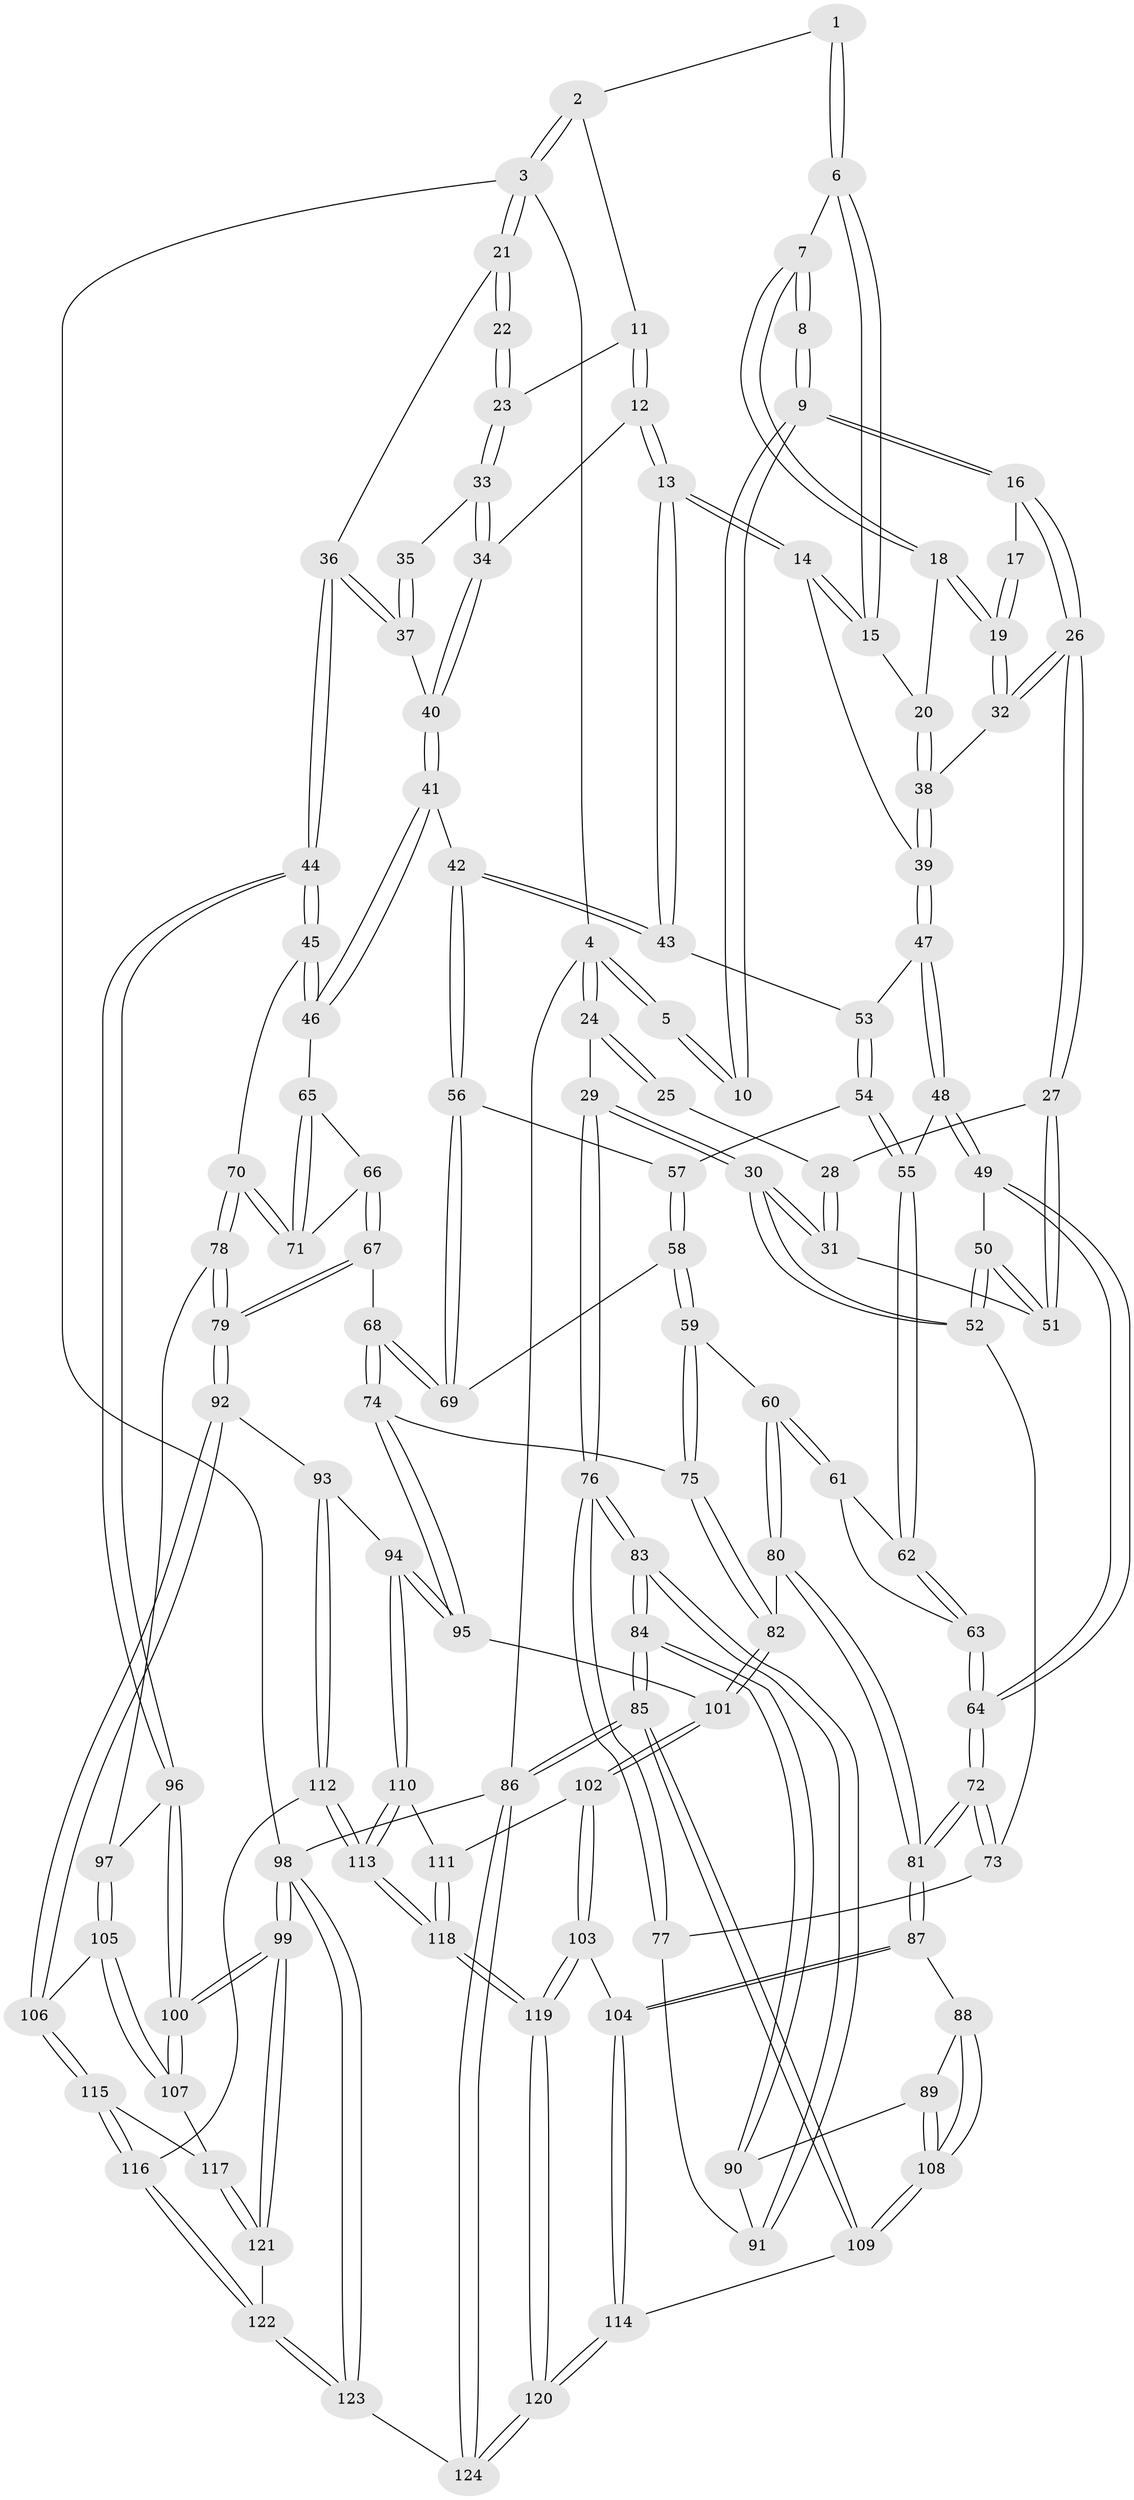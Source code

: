 // coarse degree distribution, {3: 0.1111111111111111, 4: 0.5, 8: 0.013888888888888888, 2: 0.013888888888888888, 5: 0.3055555555555556, 6: 0.05555555555555555}
// Generated by graph-tools (version 1.1) at 2025/52/02/27/25 19:52:41]
// undirected, 124 vertices, 307 edges
graph export_dot {
graph [start="1"]
  node [color=gray90,style=filled];
  1 [pos="+0.46445059768118463+0"];
  2 [pos="+0.8329584937290494+0"];
  3 [pos="+1+0"];
  4 [pos="+0+0"];
  5 [pos="+0.10313406051759123+0"];
  6 [pos="+0.4641756573148462+0"];
  7 [pos="+0.34873614284426807+0.026019592289393337"];
  8 [pos="+0.33788382640409254+0.028868979913949787"];
  9 [pos="+0.15401364105509202+0"];
  10 [pos="+0.14260390757634747+0"];
  11 [pos="+0.8074265159661763+0"];
  12 [pos="+0.7497544080647964+0.031654405611651"];
  13 [pos="+0.6415372109403265+0.17265937387598446"];
  14 [pos="+0.5780526234981083+0.13117343774683504"];
  15 [pos="+0.5173973181264198+0.0601013467772411"];
  16 [pos="+0.15927485024512666+0.010058034453485921"];
  17 [pos="+0.30045499496612493+0.05327441270036286"];
  18 [pos="+0.3463890105718259+0.09755465964792347"];
  19 [pos="+0.2573989670901638+0.13083178611735663"];
  20 [pos="+0.39130313188994353+0.1379477712002312"];
  21 [pos="+1+0.14529040272412652"];
  22 [pos="+0.9922535487992005+0.1002580253478911"];
  23 [pos="+0.9055588416798703+0.07820109363837963"];
  24 [pos="+0+0.051527973843502085"];
  25 [pos="+0.03799475157790288+0.06295886997873786"];
  26 [pos="+0.18849953700075472+0.17071806469227171"];
  27 [pos="+0.1866262252122445+0.17581596311948766"];
  28 [pos="+0.03580753926735307+0.10052212330167191"];
  29 [pos="+0+0.2577531691116211"];
  30 [pos="+0+0.2536356929005487"];
  31 [pos="+0+0.20517581939515736"];
  32 [pos="+0.21773079644844187+0.1590393246221554"];
  33 [pos="+0.8729670105702922+0.1466442294440079"];
  34 [pos="+0.8633253445492498+0.15910223906882195"];
  35 [pos="+0.9254619436253287+0.15279759714604307"];
  36 [pos="+1+0.2924103324810433"];
  37 [pos="+0.9728646447554296+0.20153524845184406"];
  38 [pos="+0.3823506970058167+0.16752171065905927"];
  39 [pos="+0.39766150646729287+0.24505701543208697"];
  40 [pos="+0.858428078387118+0.17657907425537073"];
  41 [pos="+0.7968634170448983+0.25514400609321286"];
  42 [pos="+0.6860226086350123+0.24422529270240928"];
  43 [pos="+0.6432851810968235+0.1779647446853767"];
  44 [pos="+1+0.34126175665157055"];
  45 [pos="+1+0.36047256690139234"];
  46 [pos="+0.8688924645246636+0.3130485132894369"];
  47 [pos="+0.39740741187733164+0.24590953968332033"];
  48 [pos="+0.3740748885809044+0.2861417311895366"];
  49 [pos="+0.241353171638688+0.28554138675626256"];
  50 [pos="+0.2108437146161987+0.27690574458269424"];
  51 [pos="+0.18645599331474313+0.1765569423640069"];
  52 [pos="+0.14964683297339357+0.3561864515881956"];
  53 [pos="+0.5212478361327084+0.26434699156052854"];
  54 [pos="+0.48205631676167093+0.33676278121752107"];
  55 [pos="+0.3870875596439419+0.30531806145646906"];
  56 [pos="+0.6687651717963371+0.30586583864722044"];
  57 [pos="+0.4823522987210164+0.3371279932549944"];
  58 [pos="+0.5028501904782824+0.396091921230071"];
  59 [pos="+0.4816392957761517+0.4512351005605031"];
  60 [pos="+0.471656898087071+0.4550528036401919"];
  61 [pos="+0.45401553784580395+0.44663749299509037"];
  62 [pos="+0.3864552670971813+0.35438274932392205"];
  63 [pos="+0.33202290641381454+0.45044297410878276"];
  64 [pos="+0.3278671569666706+0.45326181712423225"];
  65 [pos="+0.8652711389055204+0.31958540328381163"];
  66 [pos="+0.7836054103705005+0.4345007548914523"];
  67 [pos="+0.6872746840384114+0.4431389491362586"];
  68 [pos="+0.6778377766040357+0.43991413518609324"];
  69 [pos="+0.6617719293868397+0.361184369853891"];
  70 [pos="+0.8756268505051901+0.5020492443613013"];
  71 [pos="+0.8392049873450519+0.4675354518772944"];
  72 [pos="+0.29805319032274175+0.5092106878605803"];
  73 [pos="+0.14862185794124277+0.36831684655346103"];
  74 [pos="+0.6174570425235604+0.5182436075009826"];
  75 [pos="+0.6019701830586784+0.5165681474468397"];
  76 [pos="+0+0.36208125221464116"];
  77 [pos="+0.1026814135555322+0.4534617306027029"];
  78 [pos="+0.8641390830830797+0.5447730384520992"];
  79 [pos="+0.8126818107530773+0.5813216355963104"];
  80 [pos="+0.4280908139933641+0.5473751100943034"];
  81 [pos="+0.3000345306506033+0.5959835628922436"];
  82 [pos="+0.48704777629864593+0.5807496708513804"];
  83 [pos="+0+0.5737213555988229"];
  84 [pos="+0+0.7668634888572156"];
  85 [pos="+0+1"];
  86 [pos="+0+1"];
  87 [pos="+0.28718219996131344+0.6199933793619291"];
  88 [pos="+0.24296535330932675+0.6205367099879503"];
  89 [pos="+0.152987912846797+0.5871465438306749"];
  90 [pos="+0.12599755652219802+0.5722611182433165"];
  91 [pos="+0.10098830664734897+0.4736169555479657"];
  92 [pos="+0.775919358820332+0.6622581245112571"];
  93 [pos="+0.6784157243034306+0.6610365141309728"];
  94 [pos="+0.6647485301996975+0.6537759460498221"];
  95 [pos="+0.6408037716205912+0.6171607445894469"];
  96 [pos="+1+0.3889402577017787"];
  97 [pos="+0.9388047902060408+0.5912643264959822"];
  98 [pos="+1+1"];
  99 [pos="+1+1"];
  100 [pos="+1+0.774102247593463"];
  101 [pos="+0.5013183296662189+0.6384339207181643"];
  102 [pos="+0.46403281850002837+0.715142085404855"];
  103 [pos="+0.3604393997870241+0.7258346289191471"];
  104 [pos="+0.34514798260362517+0.723308903580506"];
  105 [pos="+0.9671827886586316+0.676478577776212"];
  106 [pos="+0.7774948697902784+0.6641894074717828"];
  107 [pos="+1+0.7366176077893155"];
  108 [pos="+0+0.9725216273419474"];
  109 [pos="+0+0.9784496325478291"];
  110 [pos="+0.5517585045922684+0.7342237525926981"];
  111 [pos="+0.46830590534470745+0.7174843871168998"];
  112 [pos="+0.655163913618489+0.8806330312970723"];
  113 [pos="+0.6168984908681157+0.898043355517007"];
  114 [pos="+0.28788341851424043+0.8450424118207338"];
  115 [pos="+0.8138605864467349+0.7703116553621594"];
  116 [pos="+0.6965248363985778+0.8807661798218945"];
  117 [pos="+0.8886462299054909+0.8095712910516036"];
  118 [pos="+0.548952476763328+0.9660440569206276"];
  119 [pos="+0.5426865776292519+0.9748185928516486"];
  120 [pos="+0.499112857651917+1"];
  121 [pos="+0.8880449094961513+0.8343987611641114"];
  122 [pos="+0.8438434542903551+0.9822348413759583"];
  123 [pos="+1+1"];
  124 [pos="+0.4953891275104554+1"];
  1 -- 2;
  1 -- 6;
  1 -- 6;
  2 -- 3;
  2 -- 3;
  2 -- 11;
  3 -- 4;
  3 -- 21;
  3 -- 21;
  3 -- 98;
  4 -- 5;
  4 -- 5;
  4 -- 24;
  4 -- 24;
  4 -- 86;
  5 -- 10;
  5 -- 10;
  6 -- 7;
  6 -- 15;
  6 -- 15;
  7 -- 8;
  7 -- 8;
  7 -- 18;
  7 -- 18;
  8 -- 9;
  8 -- 9;
  9 -- 10;
  9 -- 10;
  9 -- 16;
  9 -- 16;
  11 -- 12;
  11 -- 12;
  11 -- 23;
  12 -- 13;
  12 -- 13;
  12 -- 34;
  13 -- 14;
  13 -- 14;
  13 -- 43;
  13 -- 43;
  14 -- 15;
  14 -- 15;
  14 -- 39;
  15 -- 20;
  16 -- 17;
  16 -- 26;
  16 -- 26;
  17 -- 19;
  17 -- 19;
  18 -- 19;
  18 -- 19;
  18 -- 20;
  19 -- 32;
  19 -- 32;
  20 -- 38;
  20 -- 38;
  21 -- 22;
  21 -- 22;
  21 -- 36;
  22 -- 23;
  22 -- 23;
  23 -- 33;
  23 -- 33;
  24 -- 25;
  24 -- 25;
  24 -- 29;
  25 -- 28;
  26 -- 27;
  26 -- 27;
  26 -- 32;
  26 -- 32;
  27 -- 28;
  27 -- 51;
  27 -- 51;
  28 -- 31;
  28 -- 31;
  29 -- 30;
  29 -- 30;
  29 -- 76;
  29 -- 76;
  30 -- 31;
  30 -- 31;
  30 -- 52;
  30 -- 52;
  31 -- 51;
  32 -- 38;
  33 -- 34;
  33 -- 34;
  33 -- 35;
  34 -- 40;
  34 -- 40;
  35 -- 37;
  35 -- 37;
  36 -- 37;
  36 -- 37;
  36 -- 44;
  36 -- 44;
  37 -- 40;
  38 -- 39;
  38 -- 39;
  39 -- 47;
  39 -- 47;
  40 -- 41;
  40 -- 41;
  41 -- 42;
  41 -- 46;
  41 -- 46;
  42 -- 43;
  42 -- 43;
  42 -- 56;
  42 -- 56;
  43 -- 53;
  44 -- 45;
  44 -- 45;
  44 -- 96;
  44 -- 96;
  45 -- 46;
  45 -- 46;
  45 -- 70;
  46 -- 65;
  47 -- 48;
  47 -- 48;
  47 -- 53;
  48 -- 49;
  48 -- 49;
  48 -- 55;
  49 -- 50;
  49 -- 64;
  49 -- 64;
  50 -- 51;
  50 -- 51;
  50 -- 52;
  50 -- 52;
  52 -- 73;
  53 -- 54;
  53 -- 54;
  54 -- 55;
  54 -- 55;
  54 -- 57;
  55 -- 62;
  55 -- 62;
  56 -- 57;
  56 -- 69;
  56 -- 69;
  57 -- 58;
  57 -- 58;
  58 -- 59;
  58 -- 59;
  58 -- 69;
  59 -- 60;
  59 -- 75;
  59 -- 75;
  60 -- 61;
  60 -- 61;
  60 -- 80;
  60 -- 80;
  61 -- 62;
  61 -- 63;
  62 -- 63;
  62 -- 63;
  63 -- 64;
  63 -- 64;
  64 -- 72;
  64 -- 72;
  65 -- 66;
  65 -- 71;
  65 -- 71;
  66 -- 67;
  66 -- 67;
  66 -- 71;
  67 -- 68;
  67 -- 79;
  67 -- 79;
  68 -- 69;
  68 -- 69;
  68 -- 74;
  68 -- 74;
  70 -- 71;
  70 -- 71;
  70 -- 78;
  70 -- 78;
  72 -- 73;
  72 -- 73;
  72 -- 81;
  72 -- 81;
  73 -- 77;
  74 -- 75;
  74 -- 95;
  74 -- 95;
  75 -- 82;
  75 -- 82;
  76 -- 77;
  76 -- 77;
  76 -- 83;
  76 -- 83;
  77 -- 91;
  78 -- 79;
  78 -- 79;
  78 -- 97;
  79 -- 92;
  79 -- 92;
  80 -- 81;
  80 -- 81;
  80 -- 82;
  81 -- 87;
  81 -- 87;
  82 -- 101;
  82 -- 101;
  83 -- 84;
  83 -- 84;
  83 -- 91;
  83 -- 91;
  84 -- 85;
  84 -- 85;
  84 -- 90;
  84 -- 90;
  85 -- 86;
  85 -- 86;
  85 -- 109;
  85 -- 109;
  86 -- 124;
  86 -- 124;
  86 -- 98;
  87 -- 88;
  87 -- 104;
  87 -- 104;
  88 -- 89;
  88 -- 108;
  88 -- 108;
  89 -- 90;
  89 -- 108;
  89 -- 108;
  90 -- 91;
  92 -- 93;
  92 -- 106;
  92 -- 106;
  93 -- 94;
  93 -- 112;
  93 -- 112;
  94 -- 95;
  94 -- 95;
  94 -- 110;
  94 -- 110;
  95 -- 101;
  96 -- 97;
  96 -- 100;
  96 -- 100;
  97 -- 105;
  97 -- 105;
  98 -- 99;
  98 -- 99;
  98 -- 123;
  98 -- 123;
  99 -- 100;
  99 -- 100;
  99 -- 121;
  99 -- 121;
  100 -- 107;
  100 -- 107;
  101 -- 102;
  101 -- 102;
  102 -- 103;
  102 -- 103;
  102 -- 111;
  103 -- 104;
  103 -- 119;
  103 -- 119;
  104 -- 114;
  104 -- 114;
  105 -- 106;
  105 -- 107;
  105 -- 107;
  106 -- 115;
  106 -- 115;
  107 -- 117;
  108 -- 109;
  108 -- 109;
  109 -- 114;
  110 -- 111;
  110 -- 113;
  110 -- 113;
  111 -- 118;
  111 -- 118;
  112 -- 113;
  112 -- 113;
  112 -- 116;
  113 -- 118;
  113 -- 118;
  114 -- 120;
  114 -- 120;
  115 -- 116;
  115 -- 116;
  115 -- 117;
  116 -- 122;
  116 -- 122;
  117 -- 121;
  117 -- 121;
  118 -- 119;
  118 -- 119;
  119 -- 120;
  119 -- 120;
  120 -- 124;
  120 -- 124;
  121 -- 122;
  122 -- 123;
  122 -- 123;
  123 -- 124;
}

